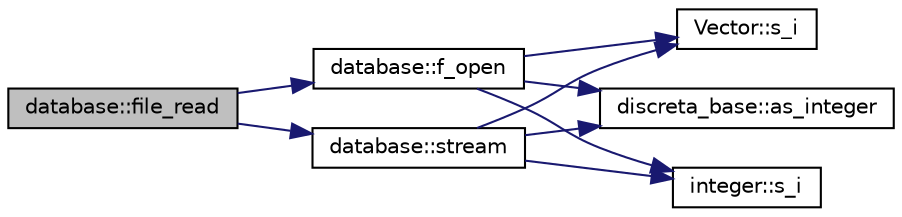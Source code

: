 digraph "database::file_read"
{
  edge [fontname="Helvetica",fontsize="10",labelfontname="Helvetica",labelfontsize="10"];
  node [fontname="Helvetica",fontsize="10",shape=record];
  rankdir="LR";
  Node1091 [label="database::file_read",height=0.2,width=0.4,color="black", fillcolor="grey75", style="filled", fontcolor="black"];
  Node1091 -> Node1092 [color="midnightblue",fontsize="10",style="solid",fontname="Helvetica"];
  Node1092 [label="database::f_open",height=0.2,width=0.4,color="black", fillcolor="white", style="filled",URL="$db/d72/classdatabase.html#a2cac52c70b09d1a6771bddab2220b3e7"];
  Node1092 -> Node1093 [color="midnightblue",fontsize="10",style="solid",fontname="Helvetica"];
  Node1093 [label="Vector::s_i",height=0.2,width=0.4,color="black", fillcolor="white", style="filled",URL="$d5/db2/class_vector.html#a1c4fe1752523df8119f70dd550244871"];
  Node1092 -> Node1094 [color="midnightblue",fontsize="10",style="solid",fontname="Helvetica"];
  Node1094 [label="discreta_base::as_integer",height=0.2,width=0.4,color="black", fillcolor="white", style="filled",URL="$d7/d71/classdiscreta__base.html#a00d7691eaf874fd283d942692fe8dd26"];
  Node1092 -> Node1095 [color="midnightblue",fontsize="10",style="solid",fontname="Helvetica"];
  Node1095 [label="integer::s_i",height=0.2,width=0.4,color="black", fillcolor="white", style="filled",URL="$d0/de5/classinteger.html#adf28e9f94d4c844adaa950deeb80b904"];
  Node1091 -> Node1096 [color="midnightblue",fontsize="10",style="solid",fontname="Helvetica"];
  Node1096 [label="database::stream",height=0.2,width=0.4,color="black", fillcolor="white", style="filled",URL="$db/d72/classdatabase.html#a8b91f87e7cd92b8207cbc48edde9d69e"];
  Node1096 -> Node1093 [color="midnightblue",fontsize="10",style="solid",fontname="Helvetica"];
  Node1096 -> Node1094 [color="midnightblue",fontsize="10",style="solid",fontname="Helvetica"];
  Node1096 -> Node1095 [color="midnightblue",fontsize="10",style="solid",fontname="Helvetica"];
}
